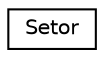 digraph "Graphical Class Hierarchy"
{
 // LATEX_PDF_SIZE
  edge [fontname="Helvetica",fontsize="10",labelfontname="Helvetica",labelfontsize="10"];
  node [fontname="Helvetica",fontsize="10",shape=record];
  rankdir="LR";
  Node0 [label="Setor",height=0.2,width=0.4,color="black", fillcolor="white", style="filled",URL="$classSetor.html",tooltip="Classe Setor."];
}
